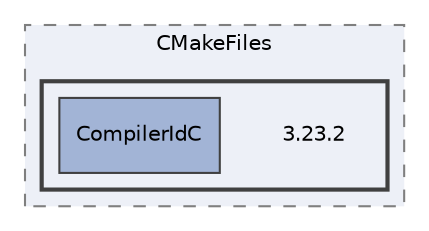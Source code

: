 digraph "build/CMakeFiles/3.23.2"
{
 // LATEX_PDF_SIZE
  bgcolor="transparent";
  edge [fontname="Helvetica",fontsize="10",labelfontname="Helvetica",labelfontsize="10"];
  node [fontname="Helvetica",fontsize="10",shape=record];
  compound=true
  subgraph clusterdir_63772b626f2709090f0bdca0f40827b4 {
    graph [ bgcolor="#edf0f7", pencolor="grey50", style="filled,dashed,", label="CMakeFiles", fontname="Helvetica", fontsize="10", URL="dir_63772b626f2709090f0bdca0f40827b4.html"]
  subgraph clusterdir_b313eafe7af2bcd766b5218a0f951c29 {
    graph [ bgcolor="#edf0f7", pencolor="grey25", style="filled,bold,", label="", fontname="Helvetica", fontsize="10", URL="dir_b313eafe7af2bcd766b5218a0f951c29.html"]
    dir_b313eafe7af2bcd766b5218a0f951c29 [shape=plaintext, label="3.23.2"];
  dir_7e768d96ea938c88f9ae0dfbad498169 [shape=box, label="CompilerIdC", style="filled,", fillcolor="#a2b4d6", color="grey25", URL="dir_7e768d96ea938c88f9ae0dfbad498169.html"];
  }
  }
}
